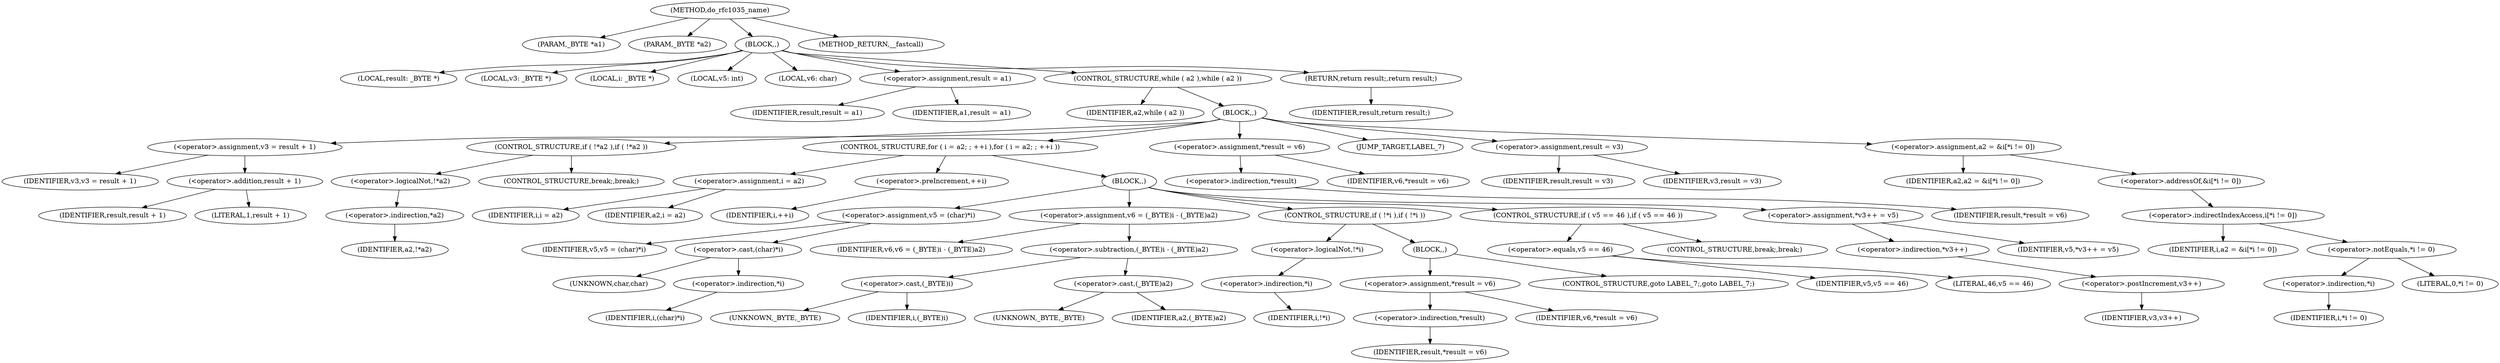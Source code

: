 digraph do_rfc1035_name {  
"1000106" [label = "(METHOD,do_rfc1035_name)" ]
"1000107" [label = "(PARAM,_BYTE *a1)" ]
"1000108" [label = "(PARAM,_BYTE *a2)" ]
"1000109" [label = "(BLOCK,,)" ]
"1000110" [label = "(LOCAL,result: _BYTE *)" ]
"1000111" [label = "(LOCAL,v3: _BYTE *)" ]
"1000112" [label = "(LOCAL,i: _BYTE *)" ]
"1000113" [label = "(LOCAL,v5: int)" ]
"1000114" [label = "(LOCAL,v6: char)" ]
"1000115" [label = "(<operator>.assignment,result = a1)" ]
"1000116" [label = "(IDENTIFIER,result,result = a1)" ]
"1000117" [label = "(IDENTIFIER,a1,result = a1)" ]
"1000118" [label = "(CONTROL_STRUCTURE,while ( a2 ),while ( a2 ))" ]
"1000119" [label = "(IDENTIFIER,a2,while ( a2 ))" ]
"1000120" [label = "(BLOCK,,)" ]
"1000121" [label = "(<operator>.assignment,v3 = result + 1)" ]
"1000122" [label = "(IDENTIFIER,v3,v3 = result + 1)" ]
"1000123" [label = "(<operator>.addition,result + 1)" ]
"1000124" [label = "(IDENTIFIER,result,result + 1)" ]
"1000125" [label = "(LITERAL,1,result + 1)" ]
"1000126" [label = "(CONTROL_STRUCTURE,if ( !*a2 ),if ( !*a2 ))" ]
"1000127" [label = "(<operator>.logicalNot,!*a2)" ]
"1000128" [label = "(<operator>.indirection,*a2)" ]
"1000129" [label = "(IDENTIFIER,a2,!*a2)" ]
"1000130" [label = "(CONTROL_STRUCTURE,break;,break;)" ]
"1000131" [label = "(CONTROL_STRUCTURE,for ( i = a2; ; ++i ),for ( i = a2; ; ++i ))" ]
"1000132" [label = "(<operator>.assignment,i = a2)" ]
"1000133" [label = "(IDENTIFIER,i,i = a2)" ]
"1000134" [label = "(IDENTIFIER,a2,i = a2)" ]
"1000135" [label = "(<operator>.preIncrement,++i)" ]
"1000136" [label = "(IDENTIFIER,i,++i)" ]
"1000137" [label = "(BLOCK,,)" ]
"1000138" [label = "(<operator>.assignment,v5 = (char)*i)" ]
"1000139" [label = "(IDENTIFIER,v5,v5 = (char)*i)" ]
"1000140" [label = "(<operator>.cast,(char)*i)" ]
"1000141" [label = "(UNKNOWN,char,char)" ]
"1000142" [label = "(<operator>.indirection,*i)" ]
"1000143" [label = "(IDENTIFIER,i,(char)*i)" ]
"1000144" [label = "(<operator>.assignment,v6 = (_BYTE)i - (_BYTE)a2)" ]
"1000145" [label = "(IDENTIFIER,v6,v6 = (_BYTE)i - (_BYTE)a2)" ]
"1000146" [label = "(<operator>.subtraction,(_BYTE)i - (_BYTE)a2)" ]
"1000147" [label = "(<operator>.cast,(_BYTE)i)" ]
"1000148" [label = "(UNKNOWN,_BYTE,_BYTE)" ]
"1000149" [label = "(IDENTIFIER,i,(_BYTE)i)" ]
"1000150" [label = "(<operator>.cast,(_BYTE)a2)" ]
"1000151" [label = "(UNKNOWN,_BYTE,_BYTE)" ]
"1000152" [label = "(IDENTIFIER,a2,(_BYTE)a2)" ]
"1000153" [label = "(CONTROL_STRUCTURE,if ( !*i ),if ( !*i ))" ]
"1000154" [label = "(<operator>.logicalNot,!*i)" ]
"1000155" [label = "(<operator>.indirection,*i)" ]
"1000156" [label = "(IDENTIFIER,i,!*i)" ]
"1000157" [label = "(BLOCK,,)" ]
"1000158" [label = "(<operator>.assignment,*result = v6)" ]
"1000159" [label = "(<operator>.indirection,*result)" ]
"1000160" [label = "(IDENTIFIER,result,*result = v6)" ]
"1000161" [label = "(IDENTIFIER,v6,*result = v6)" ]
"1000162" [label = "(CONTROL_STRUCTURE,goto LABEL_7;,goto LABEL_7;)" ]
"1000163" [label = "(CONTROL_STRUCTURE,if ( v5 == 46 ),if ( v5 == 46 ))" ]
"1000164" [label = "(<operator>.equals,v5 == 46)" ]
"1000165" [label = "(IDENTIFIER,v5,v5 == 46)" ]
"1000166" [label = "(LITERAL,46,v5 == 46)" ]
"1000167" [label = "(CONTROL_STRUCTURE,break;,break;)" ]
"1000168" [label = "(<operator>.assignment,*v3++ = v5)" ]
"1000169" [label = "(<operator>.indirection,*v3++)" ]
"1000170" [label = "(<operator>.postIncrement,v3++)" ]
"1000171" [label = "(IDENTIFIER,v3,v3++)" ]
"1000172" [label = "(IDENTIFIER,v5,*v3++ = v5)" ]
"1000173" [label = "(<operator>.assignment,*result = v6)" ]
"1000174" [label = "(<operator>.indirection,*result)" ]
"1000175" [label = "(IDENTIFIER,result,*result = v6)" ]
"1000176" [label = "(IDENTIFIER,v6,*result = v6)" ]
"1000177" [label = "(JUMP_TARGET,LABEL_7)" ]
"1000178" [label = "(<operator>.assignment,result = v3)" ]
"1000179" [label = "(IDENTIFIER,result,result = v3)" ]
"1000180" [label = "(IDENTIFIER,v3,result = v3)" ]
"1000181" [label = "(<operator>.assignment,a2 = &i[*i != 0])" ]
"1000182" [label = "(IDENTIFIER,a2,a2 = &i[*i != 0])" ]
"1000183" [label = "(<operator>.addressOf,&i[*i != 0])" ]
"1000184" [label = "(<operator>.indirectIndexAccess,i[*i != 0])" ]
"1000185" [label = "(IDENTIFIER,i,a2 = &i[*i != 0])" ]
"1000186" [label = "(<operator>.notEquals,*i != 0)" ]
"1000187" [label = "(<operator>.indirection,*i)" ]
"1000188" [label = "(IDENTIFIER,i,*i != 0)" ]
"1000189" [label = "(LITERAL,0,*i != 0)" ]
"1000190" [label = "(RETURN,return result;,return result;)" ]
"1000191" [label = "(IDENTIFIER,result,return result;)" ]
"1000192" [label = "(METHOD_RETURN,__fastcall)" ]
  "1000106" -> "1000107" 
  "1000106" -> "1000108" 
  "1000106" -> "1000109" 
  "1000106" -> "1000192" 
  "1000109" -> "1000110" 
  "1000109" -> "1000111" 
  "1000109" -> "1000112" 
  "1000109" -> "1000113" 
  "1000109" -> "1000114" 
  "1000109" -> "1000115" 
  "1000109" -> "1000118" 
  "1000109" -> "1000190" 
  "1000115" -> "1000116" 
  "1000115" -> "1000117" 
  "1000118" -> "1000119" 
  "1000118" -> "1000120" 
  "1000120" -> "1000121" 
  "1000120" -> "1000126" 
  "1000120" -> "1000131" 
  "1000120" -> "1000173" 
  "1000120" -> "1000177" 
  "1000120" -> "1000178" 
  "1000120" -> "1000181" 
  "1000121" -> "1000122" 
  "1000121" -> "1000123" 
  "1000123" -> "1000124" 
  "1000123" -> "1000125" 
  "1000126" -> "1000127" 
  "1000126" -> "1000130" 
  "1000127" -> "1000128" 
  "1000128" -> "1000129" 
  "1000131" -> "1000132" 
  "1000131" -> "1000135" 
  "1000131" -> "1000137" 
  "1000132" -> "1000133" 
  "1000132" -> "1000134" 
  "1000135" -> "1000136" 
  "1000137" -> "1000138" 
  "1000137" -> "1000144" 
  "1000137" -> "1000153" 
  "1000137" -> "1000163" 
  "1000137" -> "1000168" 
  "1000138" -> "1000139" 
  "1000138" -> "1000140" 
  "1000140" -> "1000141" 
  "1000140" -> "1000142" 
  "1000142" -> "1000143" 
  "1000144" -> "1000145" 
  "1000144" -> "1000146" 
  "1000146" -> "1000147" 
  "1000146" -> "1000150" 
  "1000147" -> "1000148" 
  "1000147" -> "1000149" 
  "1000150" -> "1000151" 
  "1000150" -> "1000152" 
  "1000153" -> "1000154" 
  "1000153" -> "1000157" 
  "1000154" -> "1000155" 
  "1000155" -> "1000156" 
  "1000157" -> "1000158" 
  "1000157" -> "1000162" 
  "1000158" -> "1000159" 
  "1000158" -> "1000161" 
  "1000159" -> "1000160" 
  "1000163" -> "1000164" 
  "1000163" -> "1000167" 
  "1000164" -> "1000165" 
  "1000164" -> "1000166" 
  "1000168" -> "1000169" 
  "1000168" -> "1000172" 
  "1000169" -> "1000170" 
  "1000170" -> "1000171" 
  "1000173" -> "1000174" 
  "1000173" -> "1000176" 
  "1000174" -> "1000175" 
  "1000178" -> "1000179" 
  "1000178" -> "1000180" 
  "1000181" -> "1000182" 
  "1000181" -> "1000183" 
  "1000183" -> "1000184" 
  "1000184" -> "1000185" 
  "1000184" -> "1000186" 
  "1000186" -> "1000187" 
  "1000186" -> "1000189" 
  "1000187" -> "1000188" 
  "1000190" -> "1000191" 
}
